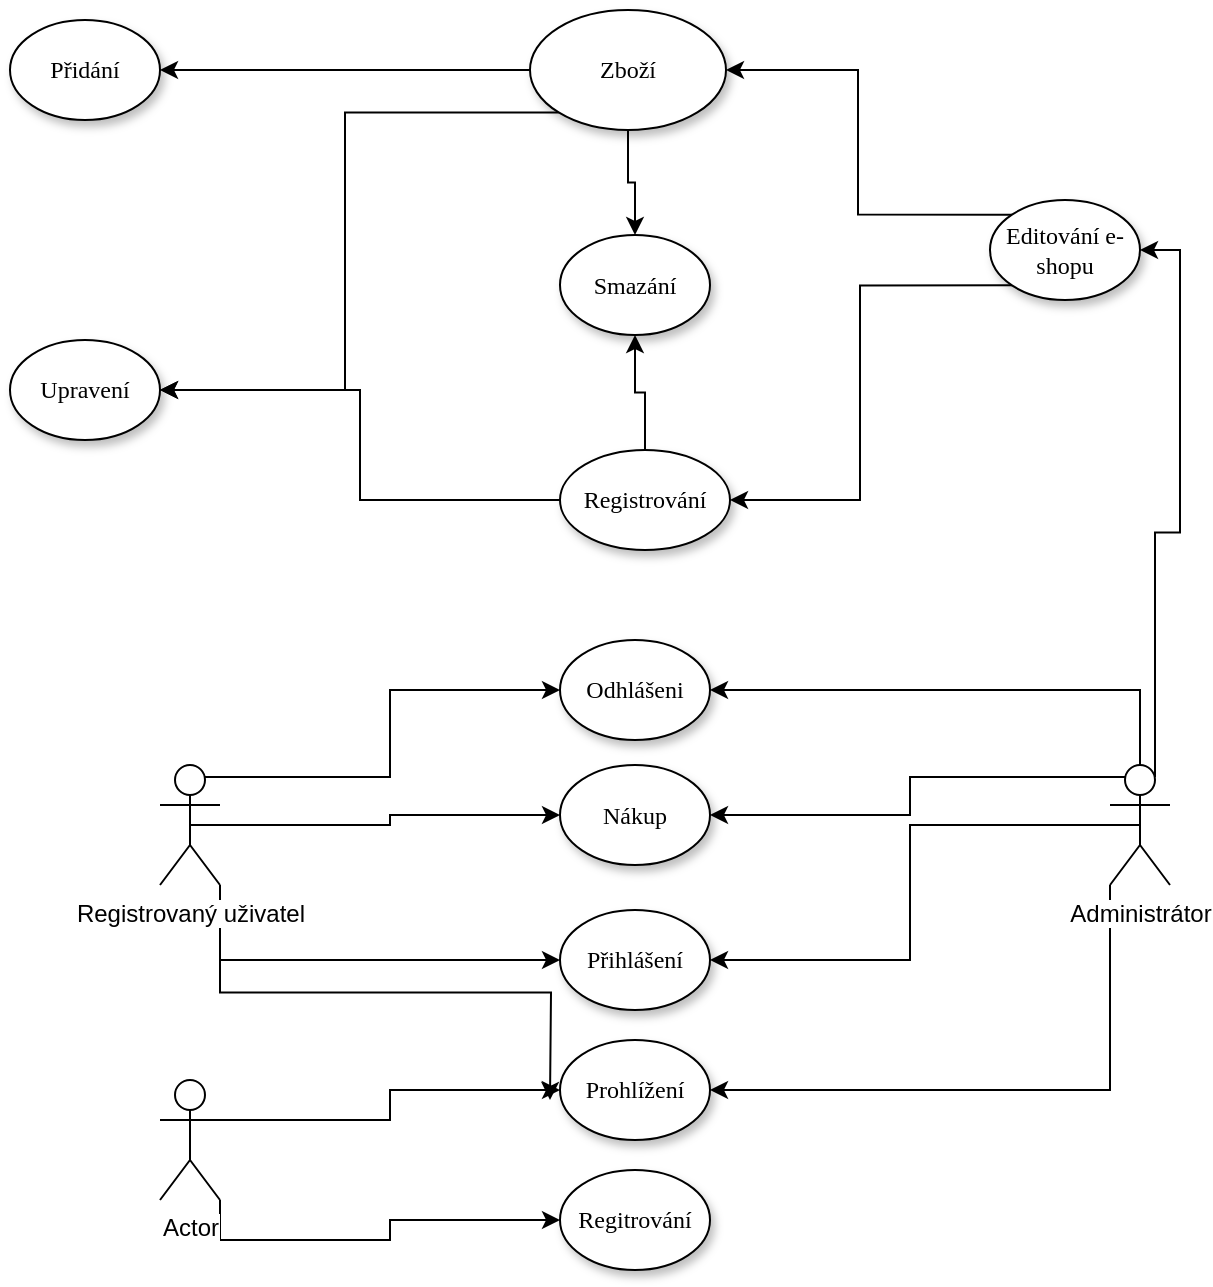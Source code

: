 <mxfile version="12.3.3" type="google" pages="2"><diagram name="Use case diagram" id="42789a77-a242-8287-6e28-9cd8cfd52e62"><mxGraphModel dx="1278" dy="499" grid="1" gridSize="10" guides="1" tooltips="1" connect="1" arrows="1" fold="1" page="1" pageScale="1" pageWidth="1100" pageHeight="850" background="#ffffff" math="0" shadow="0"><root><mxCell id="0"/><mxCell id="1" parent="0"/><mxCell id="_KqTFULXbY5VbzxKJ0zQ-2" style="edgeStyle=orthogonalEdgeStyle;rounded=0;orthogonalLoop=1;jettySize=auto;html=1;exitX=0;exitY=1;exitDx=0;exitDy=0;entryX=1;entryY=0.5;entryDx=0;entryDy=0;" parent="1" source="1ea317790d2ca983-1" target="1ea317790d2ca983-10" edge="1"><mxGeometry relative="1" as="geometry"/></mxCell><mxCell id="_KqTFULXbY5VbzxKJ0zQ-3" style="edgeStyle=orthogonalEdgeStyle;rounded=0;orthogonalLoop=1;jettySize=auto;html=1;" parent="1" source="1ea317790d2ca983-1" target="1ea317790d2ca983-9" edge="1"><mxGeometry relative="1" as="geometry"/></mxCell><mxCell id="_KqTFULXbY5VbzxKJ0zQ-5" style="edgeStyle=orthogonalEdgeStyle;rounded=0;orthogonalLoop=1;jettySize=auto;html=1;entryX=0.5;entryY=0;entryDx=0;entryDy=0;" parent="1" source="1ea317790d2ca983-1" target="1ea317790d2ca983-2" edge="1"><mxGeometry relative="1" as="geometry"/></mxCell><mxCell id="1ea317790d2ca983-1" value="Zboží" style="ellipse;whiteSpace=wrap;html=1;rounded=0;shadow=1;comic=0;labelBackgroundColor=none;strokeWidth=1;fontFamily=Verdana;fontSize=12;align=center;" parent="1" vertex="1"><mxGeometry x="440" y="75" width="98" height="60" as="geometry"/></mxCell><mxCell id="1ea317790d2ca983-2" value="&lt;span&gt;Smazání&lt;/span&gt;" style="ellipse;whiteSpace=wrap;html=1;rounded=0;shadow=1;comic=0;labelBackgroundColor=none;strokeWidth=1;fontFamily=Verdana;fontSize=12;align=center;" parent="1" vertex="1"><mxGeometry x="455" y="187.5" width="75" height="50" as="geometry"/></mxCell><mxCell id="_KqTFULXbY5VbzxKJ0zQ-6" style="edgeStyle=orthogonalEdgeStyle;rounded=0;orthogonalLoop=1;jettySize=auto;html=1;exitX=0;exitY=0;exitDx=0;exitDy=0;entryX=1;entryY=0.5;entryDx=0;entryDy=0;" parent="1" source="1ea317790d2ca983-3" target="1ea317790d2ca983-1" edge="1"><mxGeometry relative="1" as="geometry"/></mxCell><mxCell id="_KqTFULXbY5VbzxKJ0zQ-7" style="edgeStyle=orthogonalEdgeStyle;rounded=0;orthogonalLoop=1;jettySize=auto;html=1;exitX=0;exitY=1;exitDx=0;exitDy=0;entryX=1;entryY=0.5;entryDx=0;entryDy=0;" parent="1" source="1ea317790d2ca983-3" target="1ea317790d2ca983-6" edge="1"><mxGeometry relative="1" as="geometry"/></mxCell><mxCell id="1ea317790d2ca983-3" value="&lt;span&gt;Editování e-shopu&lt;/span&gt;" style="ellipse;whiteSpace=wrap;html=1;rounded=0;shadow=1;comic=0;labelBackgroundColor=none;strokeWidth=1;fontFamily=Verdana;fontSize=12;align=center;" parent="1" vertex="1"><mxGeometry x="670" y="170" width="75" height="50" as="geometry"/></mxCell><mxCell id="1ea317790d2ca983-4" value="&lt;span&gt;Přihlášení&lt;/span&gt;" style="ellipse;whiteSpace=wrap;html=1;rounded=0;shadow=1;comic=0;labelBackgroundColor=none;strokeWidth=1;fontFamily=Verdana;fontSize=12;align=center;" parent="1" vertex="1"><mxGeometry x="455" y="525" width="75" height="50" as="geometry"/></mxCell><mxCell id="1ea317790d2ca983-5" value="&lt;span&gt;Prohlížení&lt;/span&gt;" style="ellipse;whiteSpace=wrap;html=1;rounded=0;shadow=1;comic=0;labelBackgroundColor=none;strokeWidth=1;fontFamily=Verdana;fontSize=12;align=center;" parent="1" vertex="1"><mxGeometry x="455" y="590" width="75" height="50" as="geometry"/></mxCell><mxCell id="_KqTFULXbY5VbzxKJ0zQ-8" style="edgeStyle=orthogonalEdgeStyle;rounded=0;orthogonalLoop=1;jettySize=auto;html=1;exitX=0.5;exitY=0;exitDx=0;exitDy=0;entryX=0.5;entryY=1;entryDx=0;entryDy=0;" parent="1" source="1ea317790d2ca983-6" target="1ea317790d2ca983-2" edge="1"><mxGeometry relative="1" as="geometry"/></mxCell><mxCell id="_KqTFULXbY5VbzxKJ0zQ-9" style="edgeStyle=orthogonalEdgeStyle;rounded=0;orthogonalLoop=1;jettySize=auto;html=1;exitX=0;exitY=0.5;exitDx=0;exitDy=0;entryX=1;entryY=0.5;entryDx=0;entryDy=0;" parent="1" source="1ea317790d2ca983-6" target="1ea317790d2ca983-10" edge="1"><mxGeometry relative="1" as="geometry"/></mxCell><mxCell id="1ea317790d2ca983-6" value="&lt;span&gt;Registrování&lt;/span&gt;" style="ellipse;whiteSpace=wrap;html=1;rounded=0;shadow=1;comic=0;labelBackgroundColor=none;strokeWidth=1;fontFamily=Verdana;fontSize=12;align=center;" parent="1" vertex="1"><mxGeometry x="455" y="295" width="85" height="50" as="geometry"/></mxCell><mxCell id="1ea317790d2ca983-7" value="&lt;span&gt;Odhlášeni&lt;/span&gt;" style="ellipse;whiteSpace=wrap;html=1;rounded=0;shadow=1;comic=0;labelBackgroundColor=none;strokeWidth=1;fontFamily=Verdana;fontSize=12;align=center;" parent="1" vertex="1"><mxGeometry x="455" y="390" width="75" height="50" as="geometry"/></mxCell><mxCell id="1ea317790d2ca983-8" value="Nákup" style="ellipse;whiteSpace=wrap;html=1;rounded=0;shadow=1;comic=0;labelBackgroundColor=none;strokeWidth=1;fontFamily=Verdana;fontSize=12;align=center;" parent="1" vertex="1"><mxGeometry x="455" y="452.5" width="75" height="50" as="geometry"/></mxCell><mxCell id="1ea317790d2ca983-9" value="Přidání" style="ellipse;whiteSpace=wrap;html=1;rounded=0;shadow=1;comic=0;labelBackgroundColor=none;strokeWidth=1;fontFamily=Verdana;fontSize=12;align=center;" parent="1" vertex="1"><mxGeometry x="180" y="80" width="75" height="50" as="geometry"/></mxCell><mxCell id="1ea317790d2ca983-10" value="&lt;span&gt;Upravení&lt;/span&gt;" style="ellipse;whiteSpace=wrap;html=1;rounded=0;shadow=1;comic=0;labelBackgroundColor=none;strokeWidth=1;fontFamily=Verdana;fontSize=12;align=center;" parent="1" vertex="1"><mxGeometry x="180" y="240" width="75" height="50" as="geometry"/></mxCell><mxCell id="1ea317790d2ca983-11" value="&lt;span&gt;Regitrování&lt;/span&gt;" style="ellipse;whiteSpace=wrap;html=1;rounded=0;shadow=1;comic=0;labelBackgroundColor=none;strokeWidth=1;fontFamily=Verdana;fontSize=12;align=center;" parent="1" vertex="1"><mxGeometry x="455" y="655" width="75" height="50" as="geometry"/></mxCell><mxCell id="_KqTFULXbY5VbzxKJ0zQ-18" style="edgeStyle=orthogonalEdgeStyle;rounded=0;orthogonalLoop=1;jettySize=auto;html=1;exitX=0.5;exitY=0;exitDx=0;exitDy=0;exitPerimeter=0;entryX=1;entryY=0.5;entryDx=0;entryDy=0;" parent="1" source="_KqTFULXbY5VbzxKJ0zQ-10" target="1ea317790d2ca983-7" edge="1"><mxGeometry relative="1" as="geometry"/></mxCell><mxCell id="_KqTFULXbY5VbzxKJ0zQ-19" style="edgeStyle=orthogonalEdgeStyle;rounded=0;orthogonalLoop=1;jettySize=auto;html=1;exitX=0.25;exitY=0.1;exitDx=0;exitDy=0;exitPerimeter=0;entryX=1;entryY=0.5;entryDx=0;entryDy=0;" parent="1" source="_KqTFULXbY5VbzxKJ0zQ-10" target="1ea317790d2ca983-8" edge="1"><mxGeometry relative="1" as="geometry"/></mxCell><mxCell id="_KqTFULXbY5VbzxKJ0zQ-20" style="edgeStyle=orthogonalEdgeStyle;rounded=0;orthogonalLoop=1;jettySize=auto;html=1;exitX=0.5;exitY=0.5;exitDx=0;exitDy=0;exitPerimeter=0;entryX=1;entryY=0.5;entryDx=0;entryDy=0;" parent="1" source="_KqTFULXbY5VbzxKJ0zQ-10" target="1ea317790d2ca983-4" edge="1"><mxGeometry relative="1" as="geometry"/></mxCell><mxCell id="_KqTFULXbY5VbzxKJ0zQ-21" style="edgeStyle=orthogonalEdgeStyle;rounded=0;orthogonalLoop=1;jettySize=auto;html=1;exitX=0;exitY=1;exitDx=0;exitDy=0;exitPerimeter=0;entryX=1;entryY=0.5;entryDx=0;entryDy=0;" parent="1" source="_KqTFULXbY5VbzxKJ0zQ-10" target="1ea317790d2ca983-5" edge="1"><mxGeometry relative="1" as="geometry"/></mxCell><mxCell id="_KqTFULXbY5VbzxKJ0zQ-26" style="edgeStyle=orthogonalEdgeStyle;rounded=0;orthogonalLoop=1;jettySize=auto;html=1;exitX=0.75;exitY=0.1;exitDx=0;exitDy=0;exitPerimeter=0;entryX=1;entryY=0.5;entryDx=0;entryDy=0;" parent="1" source="_KqTFULXbY5VbzxKJ0zQ-10" target="1ea317790d2ca983-3" edge="1"><mxGeometry relative="1" as="geometry"/></mxCell><mxCell id="_KqTFULXbY5VbzxKJ0zQ-10" value="Administrátor" style="shape=umlActor;verticalLabelPosition=bottom;labelBackgroundColor=#ffffff;verticalAlign=top;html=1;outlineConnect=0;" parent="1" vertex="1"><mxGeometry x="730" y="452.5" width="30" height="60" as="geometry"/></mxCell><mxCell id="_KqTFULXbY5VbzxKJ0zQ-22" style="edgeStyle=orthogonalEdgeStyle;rounded=0;orthogonalLoop=1;jettySize=auto;html=1;exitX=1;exitY=1;exitDx=0;exitDy=0;exitPerimeter=0;" parent="1" source="_KqTFULXbY5VbzxKJ0zQ-11" edge="1"><mxGeometry relative="1" as="geometry"><mxPoint x="450" y="620" as="targetPoint"/></mxGeometry></mxCell><mxCell id="_KqTFULXbY5VbzxKJ0zQ-23" style="edgeStyle=orthogonalEdgeStyle;rounded=0;orthogonalLoop=1;jettySize=auto;html=1;exitX=1;exitY=1;exitDx=0;exitDy=0;exitPerimeter=0;entryX=0;entryY=0.5;entryDx=0;entryDy=0;" parent="1" source="_KqTFULXbY5VbzxKJ0zQ-11" target="1ea317790d2ca983-4" edge="1"><mxGeometry relative="1" as="geometry"/></mxCell><mxCell id="_KqTFULXbY5VbzxKJ0zQ-24" style="edgeStyle=orthogonalEdgeStyle;rounded=0;orthogonalLoop=1;jettySize=auto;html=1;exitX=0.5;exitY=0.5;exitDx=0;exitDy=0;exitPerimeter=0;" parent="1" source="_KqTFULXbY5VbzxKJ0zQ-11" target="1ea317790d2ca983-8" edge="1"><mxGeometry relative="1" as="geometry"/></mxCell><mxCell id="_KqTFULXbY5VbzxKJ0zQ-25" style="edgeStyle=orthogonalEdgeStyle;rounded=0;orthogonalLoop=1;jettySize=auto;html=1;exitX=0.75;exitY=0.1;exitDx=0;exitDy=0;exitPerimeter=0;entryX=0;entryY=0.5;entryDx=0;entryDy=0;" parent="1" source="_KqTFULXbY5VbzxKJ0zQ-11" target="1ea317790d2ca983-7" edge="1"><mxGeometry relative="1" as="geometry"/></mxCell><mxCell id="_KqTFULXbY5VbzxKJ0zQ-11" value="Registrovaný uživatel" style="shape=umlActor;verticalLabelPosition=bottom;labelBackgroundColor=#ffffff;verticalAlign=top;html=1;outlineConnect=0;" parent="1" vertex="1"><mxGeometry x="255" y="452.5" width="30" height="60" as="geometry"/></mxCell><mxCell id="_KqTFULXbY5VbzxKJ0zQ-16" style="edgeStyle=orthogonalEdgeStyle;rounded=0;orthogonalLoop=1;jettySize=auto;html=1;exitX=1;exitY=0.333;exitDx=0;exitDy=0;exitPerimeter=0;entryX=0;entryY=0.5;entryDx=0;entryDy=0;" parent="1" source="_KqTFULXbY5VbzxKJ0zQ-13" target="1ea317790d2ca983-5" edge="1"><mxGeometry relative="1" as="geometry"/></mxCell><mxCell id="_KqTFULXbY5VbzxKJ0zQ-17" style="edgeStyle=orthogonalEdgeStyle;rounded=0;orthogonalLoop=1;jettySize=auto;html=1;exitX=1;exitY=1;exitDx=0;exitDy=0;exitPerimeter=0;entryX=0;entryY=0.5;entryDx=0;entryDy=0;" parent="1" source="_KqTFULXbY5VbzxKJ0zQ-13" target="1ea317790d2ca983-11" edge="1"><mxGeometry relative="1" as="geometry"/></mxCell><mxCell id="_KqTFULXbY5VbzxKJ0zQ-13" value="Actor" style="shape=umlActor;verticalLabelPosition=bottom;labelBackgroundColor=#ffffff;verticalAlign=top;html=1;outlineConnect=0;" parent="1" vertex="1"><mxGeometry x="255" y="610" width="30" height="60" as="geometry"/></mxCell></root></mxGraphModel></diagram><diagram id="zl8RBMqrW59RC2NXaSsK" name="UML aktivity diagram"><mxGraphModel dx="2105" dy="499" grid="1" gridSize="10" guides="1" tooltips="1" connect="1" arrows="1" fold="1" page="1" pageScale="1" pageWidth="827" pageHeight="1169" math="0" shadow="0"><root><mxCell id="fBaPtd4yrrcl05vNojsT-0"/><mxCell id="fBaPtd4yrrcl05vNojsT-1" parent="fBaPtd4yrrcl05vNojsT-0"/><mxCell id="fBaPtd4yrrcl05vNojsT-107" style="edgeStyle=orthogonalEdgeStyle;rounded=0;orthogonalLoop=1;jettySize=auto;html=1;entryX=0.5;entryY=0;entryDx=0;entryDy=0;fontFamily=Comic Sans MS;" parent="fBaPtd4yrrcl05vNojsT-1" target="fBaPtd4yrrcl05vNojsT-112" edge="1"><mxGeometry relative="1" as="geometry"><mxPoint x="192.5" y="740" as="sourcePoint"/></mxGeometry></mxCell><mxCell id="fBaPtd4yrrcl05vNojsT-108" style="edgeStyle=orthogonalEdgeStyle;rounded=0;orthogonalLoop=1;jettySize=auto;html=1;exitX=0.5;exitY=1;exitDx=0;exitDy=0;fontFamily=Comic Sans MS;" parent="fBaPtd4yrrcl05vNojsT-1" source="fBaPtd4yrrcl05vNojsT-110" target="fBaPtd4yrrcl05vNojsT-115" edge="1"><mxGeometry relative="1" as="geometry"/></mxCell><mxCell id="fBaPtd4yrrcl05vNojsT-109" style="edgeStyle=orthogonalEdgeStyle;rounded=0;orthogonalLoop=1;jettySize=auto;html=1;exitX=1;exitY=0.5;exitDx=0;exitDy=0;entryX=0;entryY=0.5;entryDx=0;entryDy=0;fontFamily=Comic Sans MS;" parent="fBaPtd4yrrcl05vNojsT-1" source="Q1HmRFBC7aWv4QEL5mrr-0" target="fBaPtd4yrrcl05vNojsT-117" edge="1"><mxGeometry relative="1" as="geometry"/></mxCell><mxCell id="fBaPtd4yrrcl05vNojsT-110" value="Přihlášen" style="rhombus;html=1;align=center;whiteSpace=wrap;comic=1;strokeWidth=2;fontFamily=Comic Sans MS;fontStyle=1;" parent="fBaPtd4yrrcl05vNojsT-1" vertex="1"><mxGeometry x="60" y="911" width="100" height="100" as="geometry"/></mxCell><mxCell id="fBaPtd4yrrcl05vNojsT-111" style="edgeStyle=orthogonalEdgeStyle;rounded=0;orthogonalLoop=1;jettySize=auto;html=1;entryX=0.5;entryY=0;entryDx=0;entryDy=0;fontFamily=Comic Sans MS;" parent="fBaPtd4yrrcl05vNojsT-1" source="fBaPtd4yrrcl05vNojsT-112" target="fBaPtd4yrrcl05vNojsT-110" edge="1"><mxGeometry relative="1" as="geometry"/></mxCell><mxCell id="fBaPtd4yrrcl05vNojsT-112" value="Vstup na web" style="ellipse;whiteSpace=wrap;html=1;comic=1;strokeWidth=2;fontFamily=Comic Sans MS;" parent="fBaPtd4yrrcl05vNojsT-1" vertex="1"><mxGeometry x="132.5" y="772" width="120" height="80" as="geometry"/></mxCell><mxCell id="fBaPtd4yrrcl05vNojsT-113" value="Ano" style="text;html=1;resizable=0;points=[];autosize=1;align=left;verticalAlign=top;spacingTop=-4;fontFamily=Comic Sans MS;" parent="fBaPtd4yrrcl05vNojsT-1" vertex="1"><mxGeometry x="160" y="930.5" width="40" height="20" as="geometry"/></mxCell><mxCell id="fBaPtd4yrrcl05vNojsT-114" value="Ne" style="text;html=1;resizable=0;points=[];autosize=1;align=left;verticalAlign=top;spacingTop=-4;fontFamily=Comic Sans MS;" parent="fBaPtd4yrrcl05vNojsT-1" vertex="1"><mxGeometry x="130" y="1010" width="30" height="20" as="geometry"/></mxCell><mxCell id="fBaPtd4yrrcl05vNojsT-128" style="edgeStyle=orthogonalEdgeStyle;rounded=0;orthogonalLoop=1;jettySize=auto;html=1;entryX=0.5;entryY=0;entryDx=0;entryDy=0;fontFamily=Comic Sans MS;" parent="fBaPtd4yrrcl05vNojsT-1" source="fBaPtd4yrrcl05vNojsT-115" target="fBaPtd4yrrcl05vNojsT-123" edge="1"><mxGeometry relative="1" as="geometry"/></mxCell><mxCell id="fBaPtd4yrrcl05vNojsT-129" style="edgeStyle=orthogonalEdgeStyle;rounded=0;orthogonalLoop=1;jettySize=auto;html=1;fontFamily=Comic Sans MS;" parent="fBaPtd4yrrcl05vNojsT-1" source="fBaPtd4yrrcl05vNojsT-115" target="fBaPtd4yrrcl05vNojsT-124" edge="1"><mxGeometry relative="1" as="geometry"/></mxCell><mxCell id="fBaPtd4yrrcl05vNojsT-115" value="" style="line;strokeWidth=4;html=1;perimeter=backbonePerimeter;points=[];outlineConnect=0;comic=1;fontFamily=Comic Sans MS;" parent="fBaPtd4yrrcl05vNojsT-1" vertex="1"><mxGeometry x="-80" y="1070" width="330" height="10" as="geometry"/></mxCell><mxCell id="fBaPtd4yrrcl05vNojsT-127" style="edgeStyle=orthogonalEdgeStyle;rounded=0;orthogonalLoop=1;jettySize=auto;html=1;exitX=0.5;exitY=1;exitDx=0;exitDy=0;fontFamily=Comic Sans MS;" parent="fBaPtd4yrrcl05vNojsT-1" source="fBaPtd4yrrcl05vNojsT-117" target="fBaPtd4yrrcl05vNojsT-120" edge="1"><mxGeometry relative="1" as="geometry"/></mxCell><mxCell id="fBaPtd4yrrcl05vNojsT-117" value="Administrátor" style="rhombus;html=1;align=center;whiteSpace=wrap;comic=1;strokeWidth=2;fontFamily=Comic Sans MS;fontStyle=1;" parent="fBaPtd4yrrcl05vNojsT-1" vertex="1"><mxGeometry x="413" y="911" width="100" height="100" as="geometry"/></mxCell><mxCell id="Q1HmRFBC7aWv4QEL5mrr-35" style="edgeStyle=orthogonalEdgeStyle;rounded=0;orthogonalLoop=1;jettySize=auto;html=1;" parent="fBaPtd4yrrcl05vNojsT-1" source="fBaPtd4yrrcl05vNojsT-118" target="fBaPtd4yrrcl05vNojsT-121" edge="1"><mxGeometry relative="1" as="geometry"><Array as="points"><mxPoint x="1295" y="960"/></Array></mxGeometry></mxCell><mxCell id="fBaPtd4yrrcl05vNojsT-118" value="Ano" style="text;html=1;resizable=0;points=[];autosize=1;align=left;verticalAlign=top;spacingTop=-4;fontFamily=Comic Sans MS;" parent="fBaPtd4yrrcl05vNojsT-1" vertex="1"><mxGeometry x="513" y="940" width="40" height="20" as="geometry"/></mxCell><mxCell id="fBaPtd4yrrcl05vNojsT-119" value="Ne" style="text;html=1;resizable=0;points=[];autosize=1;align=left;verticalAlign=top;spacingTop=-4;fontFamily=Comic Sans MS;" parent="fBaPtd4yrrcl05vNojsT-1" vertex="1"><mxGeometry x="478" y="1010" width="30" height="20" as="geometry"/></mxCell><mxCell id="fBaPtd4yrrcl05vNojsT-148" style="edgeStyle=orthogonalEdgeStyle;rounded=0;orthogonalLoop=1;jettySize=auto;html=1;entryX=0.5;entryY=0;entryDx=0;entryDy=0;fontFamily=Comic Sans MS;" parent="fBaPtd4yrrcl05vNojsT-1" source="fBaPtd4yrrcl05vNojsT-120" target="fBaPtd4yrrcl05vNojsT-125" edge="1"><mxGeometry relative="1" as="geometry"/></mxCell><mxCell id="fBaPtd4yrrcl05vNojsT-149" style="edgeStyle=orthogonalEdgeStyle;rounded=0;orthogonalLoop=1;jettySize=auto;html=1;entryX=0.5;entryY=0;entryDx=0;entryDy=0;fontFamily=Comic Sans MS;" parent="fBaPtd4yrrcl05vNojsT-1" source="fBaPtd4yrrcl05vNojsT-120" target="fBaPtd4yrrcl05vNojsT-126" edge="1"><mxGeometry relative="1" as="geometry"/></mxCell><mxCell id="Q1HmRFBC7aWv4QEL5mrr-24" style="edgeStyle=orthogonalEdgeStyle;rounded=0;orthogonalLoop=1;jettySize=auto;html=1;entryX=0.5;entryY=0;entryDx=0;entryDy=0;" parent="fBaPtd4yrrcl05vNojsT-1" source="fBaPtd4yrrcl05vNojsT-120" target="Q1HmRFBC7aWv4QEL5mrr-2" edge="1"><mxGeometry relative="1" as="geometry"><Array as="points"><mxPoint x="960" y="1070"/><mxPoint x="960" y="1120"/></Array></mxGeometry></mxCell><mxCell id="fBaPtd4yrrcl05vNojsT-120" value="" style="line;strokeWidth=4;html=1;perimeter=backbonePerimeter;points=[];outlineConnect=0;comic=1;fontFamily=Comic Sans MS;" parent="fBaPtd4yrrcl05vNojsT-1" vertex="1"><mxGeometry x="370" y="1065" width="330" height="10" as="geometry"/></mxCell><mxCell id="Q1HmRFBC7aWv4QEL5mrr-37" style="edgeStyle=orthogonalEdgeStyle;rounded=0;orthogonalLoop=1;jettySize=auto;html=1;entryX=0.5;entryY=0;entryDx=0;entryDy=0;" parent="fBaPtd4yrrcl05vNojsT-1" source="fBaPtd4yrrcl05vNojsT-121" target="fBaPtd4yrrcl05vNojsT-161" edge="1"><mxGeometry relative="1" as="geometry"/></mxCell><mxCell id="fBaPtd4yrrcl05vNojsT-121" value="" style="line;strokeWidth=4;html=1;perimeter=backbonePerimeter;points=[];outlineConnect=0;comic=1;fontFamily=Comic Sans MS;" parent="fBaPtd4yrrcl05vNojsT-1" vertex="1"><mxGeometry x="1120" y="1006" width="350" height="10" as="geometry"/></mxCell><mxCell id="fBaPtd4yrrcl05vNojsT-122" value="Start&lt;br&gt;" style="text;html=1;resizable=0;points=[];autosize=1;align=left;verticalAlign=top;spacingTop=-4;fontFamily=Comic Sans MS;" parent="fBaPtd4yrrcl05vNojsT-1" vertex="1"><mxGeometry x="167.5" y="700" width="50" height="20" as="geometry"/></mxCell><mxCell id="fBaPtd4yrrcl05vNojsT-3" value="" style="ellipse;shape=startState;fillColor=#000000;strokeColor=#ff0000;" parent="fBaPtd4yrrcl05vNojsT-1" vertex="1"><mxGeometry x="177.5" y="720" width="30" height="28" as="geometry"/></mxCell><mxCell id="fBaPtd4yrrcl05vNojsT-133" style="edgeStyle=orthogonalEdgeStyle;rounded=0;orthogonalLoop=1;jettySize=auto;html=1;exitX=0.5;exitY=1;exitDx=0;exitDy=0;fontFamily=Comic Sans MS;" parent="fBaPtd4yrrcl05vNojsT-1" source="fBaPtd4yrrcl05vNojsT-123" edge="1"><mxGeometry relative="1" as="geometry"><mxPoint x="-27" y="1260" as="targetPoint"/></mxGeometry></mxCell><mxCell id="fBaPtd4yrrcl05vNojsT-123" value="Prohlížení" style="rounded=1;whiteSpace=wrap;html=1;comic=1;strokeWidth=2;fontFamily=Comic Sans MS;" parent="fBaPtd4yrrcl05vNojsT-1" vertex="1"><mxGeometry x="-87.5" y="1120" width="120" height="60" as="geometry"/></mxCell><mxCell id="fBaPtd4yrrcl05vNojsT-131" value="" style="edgeStyle=orthogonalEdgeStyle;rounded=0;orthogonalLoop=1;jettySize=auto;html=1;fontFamily=Comic Sans MS;" parent="fBaPtd4yrrcl05vNojsT-1" source="fBaPtd4yrrcl05vNojsT-124" edge="1"><mxGeometry relative="1" as="geometry"><mxPoint x="207.5" y="1260" as="targetPoint"/></mxGeometry></mxCell><mxCell id="fBaPtd4yrrcl05vNojsT-124" value="Registrace" style="rounded=1;whiteSpace=wrap;html=1;comic=1;strokeWidth=2;fontFamily=Comic Sans MS;" parent="fBaPtd4yrrcl05vNojsT-1" vertex="1"><mxGeometry x="147.5" y="1120" width="120" height="60" as="geometry"/></mxCell><mxCell id="Q1HmRFBC7aWv4QEL5mrr-7" style="edgeStyle=orthogonalEdgeStyle;rounded=0;orthogonalLoop=1;jettySize=auto;html=1;entryX=0.5;entryY=0;entryDx=0;entryDy=0;" parent="fBaPtd4yrrcl05vNojsT-1" source="fBaPtd4yrrcl05vNojsT-125" target="Q1HmRFBC7aWv4QEL5mrr-6" edge="1"><mxGeometry relative="1" as="geometry"/></mxCell><mxCell id="fBaPtd4yrrcl05vNojsT-125" value="Hledání produktu" style="rounded=1;whiteSpace=wrap;html=1;comic=1;strokeWidth=2;fontFamily=Comic Sans MS;" parent="fBaPtd4yrrcl05vNojsT-1" vertex="1"><mxGeometry x="310" y="1120" width="120" height="60" as="geometry"/></mxCell><mxCell id="Q1HmRFBC7aWv4QEL5mrr-20" style="edgeStyle=orthogonalEdgeStyle;rounded=0;orthogonalLoop=1;jettySize=auto;html=1;" parent="fBaPtd4yrrcl05vNojsT-1" source="fBaPtd4yrrcl05vNojsT-126" target="Q1HmRFBC7aWv4QEL5mrr-18" edge="1"><mxGeometry relative="1" as="geometry"/></mxCell><mxCell id="Q1HmRFBC7aWv4QEL5mrr-21" style="edgeStyle=orthogonalEdgeStyle;rounded=0;orthogonalLoop=1;jettySize=auto;html=1;entryX=0.5;entryY=0;entryDx=0;entryDy=0;" parent="fBaPtd4yrrcl05vNojsT-1" source="fBaPtd4yrrcl05vNojsT-126" target="Q1HmRFBC7aWv4QEL5mrr-19" edge="1"><mxGeometry relative="1" as="geometry"/></mxCell><mxCell id="fBaPtd4yrrcl05vNojsT-126" value="Editování profilu" style="rounded=1;whiteSpace=wrap;html=1;comic=1;strokeWidth=2;fontFamily=Comic Sans MS;" parent="fBaPtd4yrrcl05vNojsT-1" vertex="1"><mxGeometry x="570" y="1120" width="120" height="60" as="geometry"/></mxCell><mxCell id="fBaPtd4yrrcl05vNojsT-135" style="edgeStyle=orthogonalEdgeStyle;rounded=0;orthogonalLoop=1;jettySize=auto;html=1;entryX=0.5;entryY=0;entryDx=0;entryDy=0;fontFamily=Comic Sans MS;" parent="fBaPtd4yrrcl05vNojsT-1" source="fBaPtd4yrrcl05vNojsT-132" target="fBaPtd4yrrcl05vNojsT-134" edge="1"><mxGeometry relative="1" as="geometry"/></mxCell><mxCell id="fBaPtd4yrrcl05vNojsT-132" value="" style="line;strokeWidth=4;html=1;perimeter=backbonePerimeter;points=[];outlineConnect=0;comic=1;fontFamily=Comic Sans MS;" parent="fBaPtd4yrrcl05vNojsT-1" vertex="1"><mxGeometry x="-80" y="1260" width="350" height="10" as="geometry"/></mxCell><mxCell id="fBaPtd4yrrcl05vNojsT-137" style="edgeStyle=orthogonalEdgeStyle;rounded=0;orthogonalLoop=1;jettySize=auto;html=1;exitX=0;exitY=0.5;exitDx=0;exitDy=0;fontFamily=Comic Sans MS;" parent="fBaPtd4yrrcl05vNojsT-1" source="fBaPtd4yrrcl05vNojsT-134" edge="1"><mxGeometry relative="1" as="geometry"><mxPoint x="110" y="880" as="targetPoint"/><Array as="points"><mxPoint x="-170" y="1420"/><mxPoint x="-170" y="880"/></Array></mxGeometry></mxCell><mxCell id="fBaPtd4yrrcl05vNojsT-139" style="edgeStyle=orthogonalEdgeStyle;rounded=0;orthogonalLoop=1;jettySize=auto;html=1;exitX=0.5;exitY=1;exitDx=0;exitDy=0;entryX=0.5;entryY=0;entryDx=0;entryDy=0;fontFamily=Comic Sans MS;" parent="fBaPtd4yrrcl05vNojsT-1" source="fBaPtd4yrrcl05vNojsT-134" target="fBaPtd4yrrcl05vNojsT-138" edge="1"><mxGeometry relative="1" as="geometry"/></mxCell><mxCell id="fBaPtd4yrrcl05vNojsT-134" value="Opakovat" style="rhombus;html=1;align=center;whiteSpace=wrap;comic=1;strokeWidth=2;fontFamily=Comic Sans MS;fontStyle=1;" parent="fBaPtd4yrrcl05vNojsT-1" vertex="1"><mxGeometry x="45" y="1370" width="100" height="100" as="geometry"/></mxCell><mxCell id="fBaPtd4yrrcl05vNojsT-136" value="Ano" style="text;html=1;resizable=0;points=[];autosize=1;align=left;verticalAlign=top;spacingTop=-4;fontFamily=Comic Sans MS;" parent="fBaPtd4yrrcl05vNojsT-1" vertex="1"><mxGeometry x="20" y="1380" width="40" height="20" as="geometry"/></mxCell><mxCell id="fBaPtd4yrrcl05vNojsT-145" style="edgeStyle=orthogonalEdgeStyle;rounded=0;orthogonalLoop=1;jettySize=auto;html=1;exitX=0.5;exitY=1;exitDx=0;exitDy=0;entryX=0.5;entryY=0;entryDx=0;entryDy=0;fontFamily=Comic Sans MS;" parent="fBaPtd4yrrcl05vNojsT-1" source="fBaPtd4yrrcl05vNojsT-138" target="fBaPtd4yrrcl05vNojsT-144" edge="1"><mxGeometry relative="1" as="geometry"/></mxCell><mxCell id="fBaPtd4yrrcl05vNojsT-138" value="Odchod z webu" style="rounded=1;whiteSpace=wrap;html=1;comic=1;strokeWidth=2;fontFamily=Comic Sans MS;" parent="fBaPtd4yrrcl05vNojsT-1" vertex="1"><mxGeometry x="35" y="1510" width="120" height="60" as="geometry"/></mxCell><mxCell id="fBaPtd4yrrcl05vNojsT-144" value="" style="ellipse;shape=startState;fillColor=#000000;strokeColor=#ff0000;" parent="fBaPtd4yrrcl05vNojsT-1" vertex="1"><mxGeometry x="80" y="1620" width="30" height="28" as="geometry"/></mxCell><mxCell id="fBaPtd4yrrcl05vNojsT-146" value="Konec" style="text;html=1;resizable=0;points=[];autosize=1;align=left;verticalAlign=top;spacingTop=-4;fontFamily=Comic Sans MS;" parent="fBaPtd4yrrcl05vNojsT-1" vertex="1"><mxGeometry x="80" y="1648" width="50" height="20" as="geometry"/></mxCell><mxCell id="fBaPtd4yrrcl05vNojsT-147" value="Ne" style="text;html=1;resizable=0;points=[];autosize=1;align=left;verticalAlign=top;spacingTop=-4;fontFamily=Comic Sans MS;" parent="fBaPtd4yrrcl05vNojsT-1" vertex="1"><mxGeometry x="122" y="1467" width="30" height="20" as="geometry"/></mxCell><mxCell id="fBaPtd4yrrcl05vNojsT-155" style="edgeStyle=orthogonalEdgeStyle;rounded=0;orthogonalLoop=1;jettySize=auto;html=1;fontFamily=Comic Sans MS;" parent="fBaPtd4yrrcl05vNojsT-1" source="fBaPtd4yrrcl05vNojsT-150" target="fBaPtd4yrrcl05vNojsT-154" edge="1"><mxGeometry relative="1" as="geometry"/></mxCell><mxCell id="fBaPtd4yrrcl05vNojsT-156" style="edgeStyle=orthogonalEdgeStyle;rounded=0;orthogonalLoop=1;jettySize=auto;html=1;fontFamily=Comic Sans MS;" parent="fBaPtd4yrrcl05vNojsT-1" source="fBaPtd4yrrcl05vNojsT-154" edge="1"><mxGeometry relative="1" as="geometry"><mxPoint x="100" y="1350" as="targetPoint"/><Array as="points"><mxPoint x="230" y="1627"/><mxPoint x="230" y="1350"/></Array></mxGeometry></mxCell><mxCell id="fBaPtd4yrrcl05vNojsT-154" value="Odhlášení" style="rounded=1;whiteSpace=wrap;html=1;comic=1;strokeWidth=2;fontFamily=Comic Sans MS;" parent="fBaPtd4yrrcl05vNojsT-1" vertex="1"><mxGeometry x="388" y="1598" width="120" height="60" as="geometry"/></mxCell><mxCell id="Q1HmRFBC7aWv4QEL5mrr-38" style="edgeStyle=orthogonalEdgeStyle;rounded=0;orthogonalLoop=1;jettySize=auto;html=1;entryX=0.5;entryY=0;entryDx=0;entryDy=0;" parent="fBaPtd4yrrcl05vNojsT-1" source="fBaPtd4yrrcl05vNojsT-161" target="Q1HmRFBC7aWv4QEL5mrr-40" edge="1"><mxGeometry relative="1" as="geometry"><mxPoint x="1430" y="1170" as="targetPoint"/></mxGeometry></mxCell><mxCell id="Q1HmRFBC7aWv4QEL5mrr-42" style="edgeStyle=orthogonalEdgeStyle;rounded=0;orthogonalLoop=1;jettySize=auto;html=1;entryX=0.5;entryY=0;entryDx=0;entryDy=0;" parent="fBaPtd4yrrcl05vNojsT-1" source="fBaPtd4yrrcl05vNojsT-161" target="Q1HmRFBC7aWv4QEL5mrr-41" edge="1"><mxGeometry relative="1" as="geometry"/></mxCell><mxCell id="fBaPtd4yrrcl05vNojsT-161" value="Editování" style="rounded=1;whiteSpace=wrap;html=1;comic=1;strokeWidth=2;fontFamily=Comic Sans MS;" parent="fBaPtd4yrrcl05vNojsT-1" vertex="1"><mxGeometry x="1370" y="1060" width="120" height="60" as="geometry"/></mxCell><mxCell id="tE7Y8775yohx-LTXWrzT-2" style="edgeStyle=orthogonalEdgeStyle;rounded=0;orthogonalLoop=1;jettySize=auto;html=1;" edge="1" parent="fBaPtd4yrrcl05vNojsT-1" source="fBaPtd4yrrcl05vNojsT-166" target="fBaPtd4yrrcl05vNojsT-150"><mxGeometry relative="1" as="geometry"><Array as="points"><mxPoint x="448" y="1462"/></Array></mxGeometry></mxCell><mxCell id="fBaPtd4yrrcl05vNojsT-166" value="" style="line;strokeWidth=4;html=1;perimeter=backbonePerimeter;points=[];outlineConnect=0;comic=1;fontFamily=Comic Sans MS;" parent="fBaPtd4yrrcl05vNojsT-1" vertex="1"><mxGeometry x="1340" y="1457" width="410" height="10" as="geometry"/></mxCell><mxCell id="Q1HmRFBC7aWv4QEL5mrr-0" value="Autentizace" style="rounded=1;whiteSpace=wrap;html=1;comic=1;strokeWidth=2;fontFamily=Comic Sans MS;" parent="fBaPtd4yrrcl05vNojsT-1" vertex="1"><mxGeometry x="217.5" y="931" width="120" height="60" as="geometry"/></mxCell><mxCell id="Q1HmRFBC7aWv4QEL5mrr-1" style="edgeStyle=orthogonalEdgeStyle;rounded=0;orthogonalLoop=1;jettySize=auto;html=1;exitX=1;exitY=0.5;exitDx=0;exitDy=0;entryX=0;entryY=0.5;entryDx=0;entryDy=0;fontFamily=Comic Sans MS;" parent="fBaPtd4yrrcl05vNojsT-1" source="fBaPtd4yrrcl05vNojsT-110" target="Q1HmRFBC7aWv4QEL5mrr-0" edge="1"><mxGeometry relative="1" as="geometry"><mxPoint x="159.714" y="961.714" as="sourcePoint"/><mxPoint x="412.571" y="961.714" as="targetPoint"/></mxGeometry></mxCell><mxCell id="Q1HmRFBC7aWv4QEL5mrr-27" style="edgeStyle=orthogonalEdgeStyle;rounded=0;orthogonalLoop=1;jettySize=auto;html=1;entryX=0.5;entryY=0;entryDx=0;entryDy=0;" parent="fBaPtd4yrrcl05vNojsT-1" source="Q1HmRFBC7aWv4QEL5mrr-2" target="Q1HmRFBC7aWv4QEL5mrr-26" edge="1"><mxGeometry relative="1" as="geometry"/></mxCell><mxCell id="Q1HmRFBC7aWv4QEL5mrr-28" style="edgeStyle=orthogonalEdgeStyle;rounded=0;orthogonalLoop=1;jettySize=auto;html=1;entryX=0.5;entryY=0;entryDx=0;entryDy=0;" parent="fBaPtd4yrrcl05vNojsT-1" source="Q1HmRFBC7aWv4QEL5mrr-2" target="Q1HmRFBC7aWv4QEL5mrr-25" edge="1"><mxGeometry relative="1" as="geometry"><mxPoint x="1000" y="1330" as="targetPoint"/><Array as="points"><mxPoint x="950" y="1230"/><mxPoint x="1090" y="1230"/></Array></mxGeometry></mxCell><mxCell id="Q1HmRFBC7aWv4QEL5mrr-2" value="Reklamace" style="rounded=1;whiteSpace=wrap;html=1;comic=1;strokeWidth=2;fontFamily=Comic Sans MS;" parent="fBaPtd4yrrcl05vNojsT-1" vertex="1"><mxGeometry x="890" y="1139" width="120" height="60" as="geometry"/></mxCell><mxCell id="Q1HmRFBC7aWv4QEL5mrr-10" style="edgeStyle=orthogonalEdgeStyle;rounded=0;orthogonalLoop=1;jettySize=auto;html=1;entryX=0.5;entryY=0;entryDx=0;entryDy=0;" parent="fBaPtd4yrrcl05vNojsT-1" source="Q1HmRFBC7aWv4QEL5mrr-6" target="Q1HmRFBC7aWv4QEL5mrr-9" edge="1"><mxGeometry relative="1" as="geometry"/></mxCell><mxCell id="Q1HmRFBC7aWv4QEL5mrr-11" style="edgeStyle=orthogonalEdgeStyle;rounded=0;orthogonalLoop=1;jettySize=auto;html=1;entryX=0.5;entryY=0;entryDx=0;entryDy=0;" parent="fBaPtd4yrrcl05vNojsT-1" source="Q1HmRFBC7aWv4QEL5mrr-6" target="Q1HmRFBC7aWv4QEL5mrr-8" edge="1"><mxGeometry relative="1" as="geometry"/></mxCell><mxCell id="Q1HmRFBC7aWv4QEL5mrr-6" value="Přidání do košíku" style="rounded=1;whiteSpace=wrap;html=1;comic=1;strokeWidth=2;fontFamily=Comic Sans MS;" parent="fBaPtd4yrrcl05vNojsT-1" vertex="1"><mxGeometry x="310" y="1240" width="120" height="60" as="geometry"/></mxCell><mxCell id="Q1HmRFBC7aWv4QEL5mrr-13" style="edgeStyle=orthogonalEdgeStyle;rounded=0;orthogonalLoop=1;jettySize=auto;html=1;entryX=0.5;entryY=0;entryDx=0;entryDy=0;" parent="fBaPtd4yrrcl05vNojsT-1" source="Q1HmRFBC7aWv4QEL5mrr-8" target="Q1HmRFBC7aWv4QEL5mrr-12" edge="1"><mxGeometry relative="1" as="geometry"/></mxCell><mxCell id="Q1HmRFBC7aWv4QEL5mrr-8" value="Potvrzení nákupu" style="rounded=1;whiteSpace=wrap;html=1;comic=1;strokeWidth=2;fontFamily=Comic Sans MS;" parent="fBaPtd4yrrcl05vNojsT-1" vertex="1"><mxGeometry x="473" y="1290" width="120" height="60" as="geometry"/></mxCell><mxCell id="Q1HmRFBC7aWv4QEL5mrr-14" style="edgeStyle=orthogonalEdgeStyle;rounded=0;orthogonalLoop=1;jettySize=auto;html=1;exitX=0.5;exitY=1;exitDx=0;exitDy=0;" parent="fBaPtd4yrrcl05vNojsT-1" source="Q1HmRFBC7aWv4QEL5mrr-9" target="fBaPtd4yrrcl05vNojsT-150" edge="1"><mxGeometry relative="1" as="geometry"/></mxCell><mxCell id="Q1HmRFBC7aWv4QEL5mrr-9" value="Zrušení objednávky" style="rounded=1;whiteSpace=wrap;html=1;comic=1;strokeWidth=2;fontFamily=Comic Sans MS;" parent="fBaPtd4yrrcl05vNojsT-1" vertex="1"><mxGeometry x="310" y="1380" width="120" height="60" as="geometry"/></mxCell><mxCell id="Q1HmRFBC7aWv4QEL5mrr-17" style="edgeStyle=orthogonalEdgeStyle;rounded=0;orthogonalLoop=1;jettySize=auto;html=1;" parent="fBaPtd4yrrcl05vNojsT-1" source="Q1HmRFBC7aWv4QEL5mrr-12" target="fBaPtd4yrrcl05vNojsT-150" edge="1"><mxGeometry relative="1" as="geometry"/></mxCell><mxCell id="Q1HmRFBC7aWv4QEL5mrr-12" value="Platba" style="rounded=1;whiteSpace=wrap;html=1;comic=1;strokeWidth=2;fontFamily=Comic Sans MS;" parent="fBaPtd4yrrcl05vNojsT-1" vertex="1"><mxGeometry x="473" y="1390" width="120" height="60" as="geometry"/></mxCell><mxCell id="Q1HmRFBC7aWv4QEL5mrr-16" style="edgeStyle=orthogonalEdgeStyle;rounded=0;orthogonalLoop=1;jettySize=auto;html=1;entryX=1;entryY=0.5;entryDx=0;entryDy=0;" parent="fBaPtd4yrrcl05vNojsT-1" source="Q1HmRFBC7aWv4QEL5mrr-15" target="Q1HmRFBC7aWv4QEL5mrr-12" edge="1"><mxGeometry relative="1" as="geometry"/></mxCell><mxCell id="Q1HmRFBC7aWv4QEL5mrr-15" value="Faktura" style="rounded=1;whiteSpace=wrap;html=1;comic=1;strokeWidth=2;fontFamily=Comic Sans MS;" parent="fBaPtd4yrrcl05vNojsT-1" vertex="1"><mxGeometry x="647" y="1390" width="120" height="60" as="geometry"/></mxCell><mxCell id="Q1HmRFBC7aWv4QEL5mrr-22" style="edgeStyle=orthogonalEdgeStyle;rounded=0;orthogonalLoop=1;jettySize=auto;html=1;" parent="fBaPtd4yrrcl05vNojsT-1" source="Q1HmRFBC7aWv4QEL5mrr-18" target="fBaPtd4yrrcl05vNojsT-150" edge="1"><mxGeometry relative="1" as="geometry"><mxPoint x="620" y="1560" as="targetPoint"/><Array as="points"><mxPoint x="630" y="1310"/><mxPoint x="790" y="1310"/><mxPoint x="790" y="1470"/><mxPoint x="620" y="1470"/><mxPoint x="620" y="1500"/><mxPoint x="448" y="1500"/></Array></mxGeometry></mxCell><mxCell id="Q1HmRFBC7aWv4QEL5mrr-18" value="Změna hesla" style="rounded=1;whiteSpace=wrap;html=1;comic=1;strokeWidth=2;fontFamily=Comic Sans MS;" parent="fBaPtd4yrrcl05vNojsT-1" vertex="1"><mxGeometry x="570" y="1210" width="120" height="60" as="geometry"/></mxCell><mxCell id="Q1HmRFBC7aWv4QEL5mrr-23" style="edgeStyle=orthogonalEdgeStyle;rounded=0;orthogonalLoop=1;jettySize=auto;html=1;" parent="fBaPtd4yrrcl05vNojsT-1" source="Q1HmRFBC7aWv4QEL5mrr-19" target="fBaPtd4yrrcl05vNojsT-150" edge="1"><mxGeometry relative="1" as="geometry"><mxPoint x="560" y="1550" as="targetPoint"/><Array as="points"><mxPoint x="790" y="1470"/><mxPoint x="620" y="1470"/><mxPoint x="620" y="1490"/><mxPoint x="448" y="1490"/></Array></mxGeometry></mxCell><mxCell id="Q1HmRFBC7aWv4QEL5mrr-19" value="Změna údajů" style="rounded=1;whiteSpace=wrap;html=1;comic=1;strokeWidth=2;fontFamily=Comic Sans MS;" parent="fBaPtd4yrrcl05vNojsT-1" vertex="1"><mxGeometry x="707" y="1210" width="120" height="60" as="geometry"/></mxCell><mxCell id="Q1HmRFBC7aWv4QEL5mrr-32" style="edgeStyle=orthogonalEdgeStyle;rounded=0;orthogonalLoop=1;jettySize=auto;html=1;" parent="fBaPtd4yrrcl05vNojsT-1" source="Q1HmRFBC7aWv4QEL5mrr-25" target="fBaPtd4yrrcl05vNojsT-150" edge="1"><mxGeometry relative="1" as="geometry"><Array as="points"><mxPoint x="1090" y="1520"/><mxPoint x="500" y="1520"/></Array></mxGeometry></mxCell><mxCell id="Q1HmRFBC7aWv4QEL5mrr-25" value="Výměna zboží" style="rounded=1;whiteSpace=wrap;html=1;comic=1;strokeWidth=2;fontFamily=Comic Sans MS;" parent="fBaPtd4yrrcl05vNojsT-1" vertex="1"><mxGeometry x="1030" y="1245" width="120" height="65" as="geometry"/></mxCell><mxCell id="Q1HmRFBC7aWv4QEL5mrr-31" style="edgeStyle=orthogonalEdgeStyle;rounded=0;orthogonalLoop=1;jettySize=auto;html=1;" parent="fBaPtd4yrrcl05vNojsT-1" source="fBaPtd4yrrcl05vNojsT-150" target="fBaPtd4yrrcl05vNojsT-150" edge="1"><mxGeometry relative="1" as="geometry"><Array as="points"><mxPoint x="540" y="1540"/><mxPoint x="540" y="1540"/></Array></mxGeometry></mxCell><mxCell id="Q1HmRFBC7aWv4QEL5mrr-34" style="edgeStyle=orthogonalEdgeStyle;rounded=0;orthogonalLoop=1;jettySize=auto;html=1;exitX=0.5;exitY=1;exitDx=0;exitDy=0;" parent="fBaPtd4yrrcl05vNojsT-1" source="Q1HmRFBC7aWv4QEL5mrr-26" target="fBaPtd4yrrcl05vNojsT-150" edge="1"><mxGeometry relative="1" as="geometry"><Array as="points"><mxPoint x="920" y="1510"/><mxPoint x="448" y="1510"/></Array></mxGeometry></mxCell><mxCell id="Q1HmRFBC7aWv4QEL5mrr-26" value="Vrácení peněz" style="rounded=1;whiteSpace=wrap;html=1;comic=1;strokeWidth=2;fontFamily=Comic Sans MS;" parent="fBaPtd4yrrcl05vNojsT-1" vertex="1"><mxGeometry x="860" y="1245" width="120" height="60" as="geometry"/></mxCell><mxCell id="fBaPtd4yrrcl05vNojsT-150" value="" style="line;strokeWidth=4;html=1;perimeter=backbonePerimeter;points=[];outlineConnect=0;comic=1;fontFamily=Comic Sans MS;" parent="fBaPtd4yrrcl05vNojsT-1" vertex="1"><mxGeometry x="303" y="1535" width="290" height="10" as="geometry"/></mxCell><mxCell id="VlSC6TKGdW8fCOTPKh0L-0" style="edgeStyle=orthogonalEdgeStyle;rounded=0;orthogonalLoop=1;jettySize=auto;html=1;" parent="fBaPtd4yrrcl05vNojsT-1" source="Q1HmRFBC7aWv4QEL5mrr-40" target="fBaPtd4yrrcl05vNojsT-166" edge="1"><mxGeometry relative="1" as="geometry"><Array as="points"><mxPoint x="1350" y="1430"/><mxPoint x="1545" y="1430"/></Array></mxGeometry></mxCell><mxCell id="Q1HmRFBC7aWv4QEL5mrr-40" value="Uživatelů" style="rounded=1;whiteSpace=wrap;html=1;comic=1;strokeWidth=2;fontFamily=Comic Sans MS;" parent="fBaPtd4yrrcl05vNojsT-1" vertex="1"><mxGeometry x="1290" y="1169" width="120" height="60" as="geometry"/></mxCell><mxCell id="Q1HmRFBC7aWv4QEL5mrr-44" value="" style="edgeStyle=orthogonalEdgeStyle;rounded=0;orthogonalLoop=1;jettySize=auto;html=1;" parent="fBaPtd4yrrcl05vNojsT-1" source="Q1HmRFBC7aWv4QEL5mrr-41" target="Q1HmRFBC7aWv4QEL5mrr-43" edge="1"><mxGeometry relative="1" as="geometry"/></mxCell><mxCell id="6X1FOBPyooBK9vBg2Vf_-1" value="" style="edgeStyle=orthogonalEdgeStyle;rounded=0;orthogonalLoop=1;jettySize=auto;html=1;" parent="fBaPtd4yrrcl05vNojsT-1" source="Q1HmRFBC7aWv4QEL5mrr-41" target="Q1HmRFBC7aWv4QEL5mrr-43" edge="1"><mxGeometry relative="1" as="geometry"/></mxCell><mxCell id="6X1FOBPyooBK9vBg2Vf_-3" value="" style="edgeStyle=orthogonalEdgeStyle;rounded=0;orthogonalLoop=1;jettySize=auto;html=1;" parent="fBaPtd4yrrcl05vNojsT-1" source="Q1HmRFBC7aWv4QEL5mrr-41" target="6X1FOBPyooBK9vBg2Vf_-2" edge="1"><mxGeometry relative="1" as="geometry"/></mxCell><mxCell id="C7ONDoyqWupUpp5PgS6P-3" style="edgeStyle=orthogonalEdgeStyle;rounded=0;orthogonalLoop=1;jettySize=auto;html=1;entryX=0.5;entryY=0;entryDx=0;entryDy=0;" parent="fBaPtd4yrrcl05vNojsT-1" source="Q1HmRFBC7aWv4QEL5mrr-41" target="C7ONDoyqWupUpp5PgS6P-1" edge="1"><mxGeometry relative="1" as="geometry"/></mxCell><mxCell id="Q1HmRFBC7aWv4QEL5mrr-41" value="Webu" style="rounded=1;whiteSpace=wrap;html=1;comic=1;strokeWidth=2;fontFamily=Comic Sans MS;" parent="fBaPtd4yrrcl05vNojsT-1" vertex="1"><mxGeometry x="1480" y="1169" width="120" height="60" as="geometry"/></mxCell><mxCell id="C7ONDoyqWupUpp5PgS6P-6" style="edgeStyle=orthogonalEdgeStyle;rounded=0;orthogonalLoop=1;jettySize=auto;html=1;" parent="fBaPtd4yrrcl05vNojsT-1" source="6X1FOBPyooBK9vBg2Vf_-2" target="fBaPtd4yrrcl05vNojsT-166" edge="1"><mxGeometry relative="1" as="geometry"/></mxCell><mxCell id="6X1FOBPyooBK9vBg2Vf_-2" value="Mazaní zboží" style="rounded=1;whiteSpace=wrap;html=1;comic=1;strokeWidth=2;fontFamily=Comic Sans MS;" parent="fBaPtd4yrrcl05vNojsT-1" vertex="1"><mxGeometry x="1580" y="1300" width="120" height="60" as="geometry"/></mxCell><mxCell id="C7ONDoyqWupUpp5PgS6P-7" style="edgeStyle=orthogonalEdgeStyle;rounded=0;orthogonalLoop=1;jettySize=auto;html=1;" parent="fBaPtd4yrrcl05vNojsT-1" source="C7ONDoyqWupUpp5PgS6P-1" target="fBaPtd4yrrcl05vNojsT-166" edge="1"><mxGeometry relative="1" as="geometry"><Array as="points"><mxPoint x="1840" y="1420"/><mxPoint x="1545" y="1420"/></Array></mxGeometry></mxCell><mxCell id="C7ONDoyqWupUpp5PgS6P-1" value="Úprava stránky" style="rounded=1;whiteSpace=wrap;html=1;comic=1;strokeWidth=2;fontFamily=Comic Sans MS;" parent="fBaPtd4yrrcl05vNojsT-1" vertex="1"><mxGeometry x="1780" y="1300" width="120" height="60" as="geometry"/></mxCell><mxCell id="C7ONDoyqWupUpp5PgS6P-4" style="edgeStyle=orthogonalEdgeStyle;rounded=0;orthogonalLoop=1;jettySize=auto;html=1;" parent="fBaPtd4yrrcl05vNojsT-1" source="Q1HmRFBC7aWv4QEL5mrr-43" target="fBaPtd4yrrcl05vNojsT-166" edge="1"><mxGeometry relative="1" as="geometry"/></mxCell><mxCell id="Q1HmRFBC7aWv4QEL5mrr-43" value="Přidání zboží" style="rounded=1;whiteSpace=wrap;html=1;comic=1;strokeWidth=2;fontFamily=Comic Sans MS;" parent="fBaPtd4yrrcl05vNojsT-1" vertex="1"><mxGeometry x="1420" y="1300" width="120" height="60" as="geometry"/></mxCell></root></mxGraphModel></diagram></mxfile>